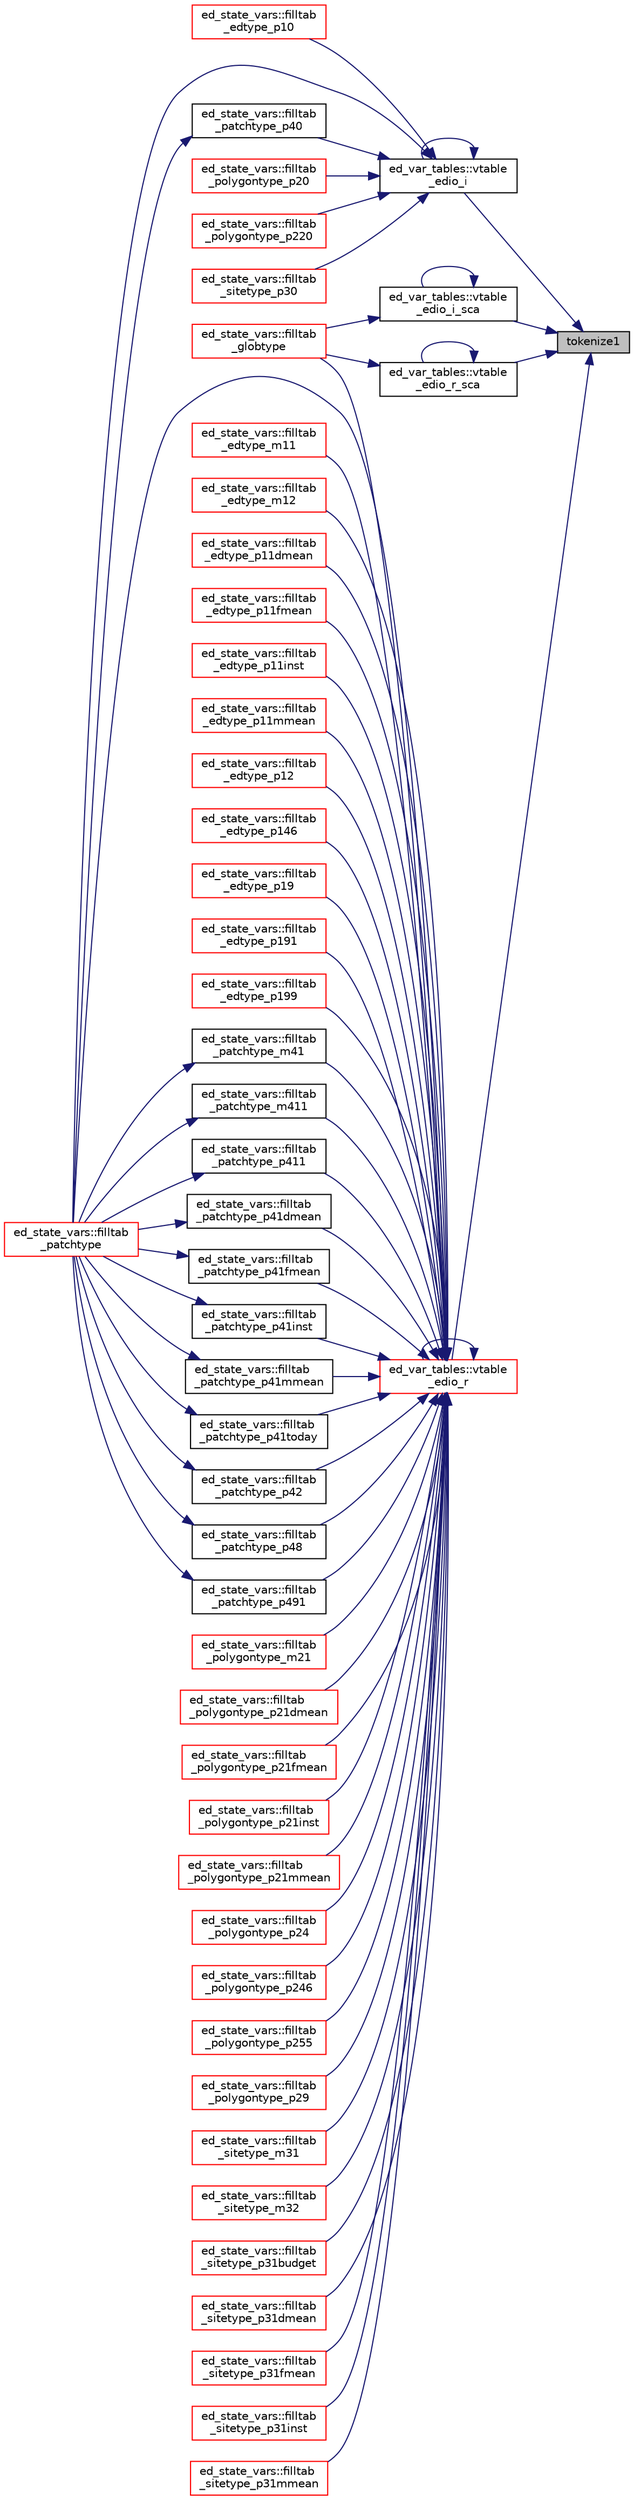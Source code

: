 digraph "tokenize1"
{
 // LATEX_PDF_SIZE
  edge [fontname="Helvetica",fontsize="10",labelfontname="Helvetica",labelfontsize="10"];
  node [fontname="Helvetica",fontsize="10",shape=record];
  rankdir="RL";
  Node1 [label="tokenize1",height=0.2,width=0.4,color="black", fillcolor="grey75", style="filled", fontcolor="black",tooltip=" "];
  Node1 -> Node2 [dir="back",color="midnightblue",fontsize="10",style="solid",fontname="Helvetica"];
  Node2 [label="ed_var_tables::vtable\l_edio_i",height=0.2,width=0.4,color="black", fillcolor="white", style="filled",URL="$namespaceed__var__tables.html#ab691217cef9253738e526499e054a9d1",tooltip=" "];
  Node2 -> Node3 [dir="back",color="midnightblue",fontsize="10",style="solid",fontname="Helvetica"];
  Node3 [label="ed_state_vars::filltab\l_edtype_p10",height=0.2,width=0.4,color="red", fillcolor="white", style="filled",URL="$namespaceed__state__vars.html#abb260c56b27f849e311a4ff12439a2d6",tooltip="This routine will fill the pointer table with the polygon-level variables (edtype) that have one dime..."];
  Node2 -> Node14 [dir="back",color="midnightblue",fontsize="10",style="solid",fontname="Helvetica"];
  Node14 [label="ed_state_vars::filltab\l_patchtype",height=0.2,width=0.4,color="red", fillcolor="white", style="filled",URL="$namespaceed__state__vars.html#ac37a860383b752e5263aa945c99824a9",tooltip="This sub-routine fills in the variable table for cohort-level variables."];
  Node2 -> Node15 [dir="back",color="midnightblue",fontsize="10",style="solid",fontname="Helvetica"];
  Node15 [label="ed_state_vars::filltab\l_patchtype_p40",height=0.2,width=0.4,color="black", fillcolor="white", style="filled",URL="$namespaceed__state__vars.html#a83c0921d462c47a37c8d6f97dbdb9d72",tooltip="This routine will fill the pointer table with the cohort-level variables (patchtype) that have one di..."];
  Node15 -> Node14 [dir="back",color="midnightblue",fontsize="10",style="solid",fontname="Helvetica"];
  Node2 -> Node16 [dir="back",color="midnightblue",fontsize="10",style="solid",fontname="Helvetica"];
  Node16 [label="ed_state_vars::filltab\l_polygontype_p20",height=0.2,width=0.4,color="red", fillcolor="white", style="filled",URL="$namespaceed__state__vars.html#a246e5298a265c587bd0f78db320e29c5",tooltip="This routine will fill the pointer table with the site-level variables (polygontype) that have one di..."];
  Node2 -> Node18 [dir="back",color="midnightblue",fontsize="10",style="solid",fontname="Helvetica"];
  Node18 [label="ed_state_vars::filltab\l_polygontype_p220",height=0.2,width=0.4,color="red", fillcolor="white", style="filled",URL="$namespaceed__state__vars.html#a7d921b75e21a0601c4dac488c4d1aa01",tooltip="This routine will fill the pointer table with the site-level variables (polygontype) that have two di..."];
  Node2 -> Node19 [dir="back",color="midnightblue",fontsize="10",style="solid",fontname="Helvetica"];
  Node19 [label="ed_state_vars::filltab\l_sitetype_p30",height=0.2,width=0.4,color="red", fillcolor="white", style="filled",URL="$namespaceed__state__vars.html#a556ff3dcf4b87ae8fe4e3319e1196d27",tooltip="This routine will fill the pointer table with the patch-level variables (sitetype) that have one dime..."];
  Node2 -> Node2 [dir="back",color="midnightblue",fontsize="10",style="solid",fontname="Helvetica"];
  Node1 -> Node21 [dir="back",color="midnightblue",fontsize="10",style="solid",fontname="Helvetica"];
  Node21 [label="ed_var_tables::vtable\l_edio_i_sca",height=0.2,width=0.4,color="black", fillcolor="white", style="filled",URL="$namespaceed__var__tables.html#a4a36c3fac62213e4eba4ffa37efbc3cc",tooltip=" "];
  Node21 -> Node22 [dir="back",color="midnightblue",fontsize="10",style="solid",fontname="Helvetica"];
  Node22 [label="ed_state_vars::filltab\l_globtype",height=0.2,width=0.4,color="red", fillcolor="white", style="filled",URL="$namespaceed__state__vars.html#ac479c3704655d44e4b6b87b703c488a1",tooltip=" "];
  Node21 -> Node21 [dir="back",color="midnightblue",fontsize="10",style="solid",fontname="Helvetica"];
  Node1 -> Node23 [dir="back",color="midnightblue",fontsize="10",style="solid",fontname="Helvetica"];
  Node23 [label="ed_var_tables::vtable\l_edio_r",height=0.2,width=0.4,color="red", fillcolor="white", style="filled",URL="$namespaceed__var__tables.html#af708758ab77f52cfcaf86b8e079d1ac6",tooltip=" "];
  Node23 -> Node24 [dir="back",color="midnightblue",fontsize="10",style="solid",fontname="Helvetica"];
  Node24 [label="ed_state_vars::filltab\l_edtype_m11",height=0.2,width=0.4,color="red", fillcolor="white", style="filled",URL="$namespaceed__state__vars.html#ab9eaf06f12f8739d511341e99dad51eb",tooltip="This routine will fill the pointer table with the polygon-level variables (edtype) that have two dime..."];
  Node23 -> Node25 [dir="back",color="midnightblue",fontsize="10",style="solid",fontname="Helvetica"];
  Node25 [label="ed_state_vars::filltab\l_edtype_m12",height=0.2,width=0.4,color="red", fillcolor="white", style="filled",URL="$namespaceed__state__vars.html#a4834dc1fa685230019880cc6c9cf4ed0",tooltip="This routine will fill the pointer table with the polygon-level variables (edtype) that have three di..."];
  Node23 -> Node26 [dir="back",color="midnightblue",fontsize="10",style="solid",fontname="Helvetica"];
  Node26 [label="ed_state_vars::filltab\l_edtype_p11dmean",height=0.2,width=0.4,color="red", fillcolor="white", style="filled",URL="$namespaceed__state__vars.html#a7ed69aec83eaa248927d38ddd7a67daa",tooltip="This routine will fill the pointer table with the polygon-level variables (edtype) that have one dime..."];
  Node23 -> Node27 [dir="back",color="midnightblue",fontsize="10",style="solid",fontname="Helvetica"];
  Node27 [label="ed_state_vars::filltab\l_edtype_p11fmean",height=0.2,width=0.4,color="red", fillcolor="white", style="filled",URL="$namespaceed__state__vars.html#a6d7159b5099487f658877739e29f3f40",tooltip="This routine will fill the pointer table with the polygon-level variables (edtype) that have one dime..."];
  Node23 -> Node28 [dir="back",color="midnightblue",fontsize="10",style="solid",fontname="Helvetica"];
  Node28 [label="ed_state_vars::filltab\l_edtype_p11inst",height=0.2,width=0.4,color="red", fillcolor="white", style="filled",URL="$namespaceed__state__vars.html#a256581db31438ac1eab6658d8eed7e6d",tooltip="This routine will fill the pointer table with the polygon-level variables (edtype) that have one dime..."];
  Node23 -> Node29 [dir="back",color="midnightblue",fontsize="10",style="solid",fontname="Helvetica"];
  Node29 [label="ed_state_vars::filltab\l_edtype_p11mmean",height=0.2,width=0.4,color="red", fillcolor="white", style="filled",URL="$namespaceed__state__vars.html#a714397c35a6eb326065670c98745d2ee",tooltip="This routine will fill the pointer table with the polygon-level variables (edtype) that have one dime..."];
  Node23 -> Node30 [dir="back",color="midnightblue",fontsize="10",style="solid",fontname="Helvetica"];
  Node30 [label="ed_state_vars::filltab\l_edtype_p12",height=0.2,width=0.4,color="red", fillcolor="white", style="filled",URL="$namespaceed__state__vars.html#a78f2d3db9b379cbde2178f6366ebdd06",tooltip="This routine will fill the pointer table with the polygon-level variables (edtype) that have two dime..."];
  Node23 -> Node31 [dir="back",color="midnightblue",fontsize="10",style="solid",fontname="Helvetica"];
  Node31 [label="ed_state_vars::filltab\l_edtype_p146",height=0.2,width=0.4,color="red", fillcolor="white", style="filled",URL="$namespaceed__state__vars.html#a973191c14021cf533e4643205c6623d8",tooltip="This routine will fill the pointer table with the polygon-level variables (edtype) that have three di..."];
  Node23 -> Node32 [dir="back",color="midnightblue",fontsize="10",style="solid",fontname="Helvetica"];
  Node32 [label="ed_state_vars::filltab\l_edtype_p19",height=0.2,width=0.4,color="red", fillcolor="white", style="filled",URL="$namespaceed__state__vars.html#a6265fcb655ce420fb53d9d9a70a676c7",tooltip="This routine will fill the pointer table with the polygon-level variables (edtype) that have two dime..."];
  Node23 -> Node33 [dir="back",color="midnightblue",fontsize="10",style="solid",fontname="Helvetica"];
  Node33 [label="ed_state_vars::filltab\l_edtype_p191",height=0.2,width=0.4,color="red", fillcolor="white", style="filled",URL="$namespaceed__state__vars.html#ac8c4001066687856580431bcfa5c49ff",tooltip="This routine will fill the pointer table with the polygon-level variables (edtype) that have two dime..."];
  Node23 -> Node34 [dir="back",color="midnightblue",fontsize="10",style="solid",fontname="Helvetica"];
  Node34 [label="ed_state_vars::filltab\l_edtype_p199",height=0.2,width=0.4,color="red", fillcolor="white", style="filled",URL="$namespaceed__state__vars.html#a241cb06b937cbad37050f035e6305788",tooltip="This routine will fill the pointer table with the polygon-level variables (edtype) that have three di..."];
  Node23 -> Node22 [dir="back",color="midnightblue",fontsize="10",style="solid",fontname="Helvetica"];
  Node23 -> Node14 [dir="back",color="midnightblue",fontsize="10",style="solid",fontname="Helvetica"];
  Node23 -> Node35 [dir="back",color="midnightblue",fontsize="10",style="solid",fontname="Helvetica"];
  Node35 [label="ed_state_vars::filltab\l_patchtype_m41",height=0.2,width=0.4,color="black", fillcolor="white", style="filled",URL="$namespaceed__state__vars.html#a326b7df2068b9faa5fc1ea535c86efe2",tooltip="This routine will fill the pointer table with the cohort-level variables (patchtype) that have two di..."];
  Node35 -> Node14 [dir="back",color="midnightblue",fontsize="10",style="solid",fontname="Helvetica"];
  Node23 -> Node36 [dir="back",color="midnightblue",fontsize="10",style="solid",fontname="Helvetica"];
  Node36 [label="ed_state_vars::filltab\l_patchtype_m411",height=0.2,width=0.4,color="black", fillcolor="white", style="filled",URL="$namespaceed__state__vars.html#ad37021d612198bd02a104790ed58446c",tooltip="This routine will fill the pointer table with the cohort-level variables (patchtype) that have three ..."];
  Node36 -> Node14 [dir="back",color="midnightblue",fontsize="10",style="solid",fontname="Helvetica"];
  Node23 -> Node37 [dir="back",color="midnightblue",fontsize="10",style="solid",fontname="Helvetica"];
  Node37 [label="ed_state_vars::filltab\l_patchtype_p411",height=0.2,width=0.4,color="black", fillcolor="white", style="filled",URL="$namespaceed__state__vars.html#afa3fe02474e668980d731221824ae0ab",tooltip="This routine will fill the pointer table with the cohort-level variables (patchtype) that have two di..."];
  Node37 -> Node14 [dir="back",color="midnightblue",fontsize="10",style="solid",fontname="Helvetica"];
  Node23 -> Node38 [dir="back",color="midnightblue",fontsize="10",style="solid",fontname="Helvetica"];
  Node38 [label="ed_state_vars::filltab\l_patchtype_p41dmean",height=0.2,width=0.4,color="black", fillcolor="white", style="filled",URL="$namespaceed__state__vars.html#a80a0217d902dbecc06271e51aebabd66",tooltip="This routine will fill the pointer table with the cohort-level variables (patchtype) that have one di..."];
  Node38 -> Node14 [dir="back",color="midnightblue",fontsize="10",style="solid",fontname="Helvetica"];
  Node23 -> Node39 [dir="back",color="midnightblue",fontsize="10",style="solid",fontname="Helvetica"];
  Node39 [label="ed_state_vars::filltab\l_patchtype_p41fmean",height=0.2,width=0.4,color="black", fillcolor="white", style="filled",URL="$namespaceed__state__vars.html#ab1a02c808c212a939e3a4f5cfae22bb1",tooltip="This routine will fill the pointer table with the cohort-level variables (patchtype) that have one di..."];
  Node39 -> Node14 [dir="back",color="midnightblue",fontsize="10",style="solid",fontname="Helvetica"];
  Node23 -> Node40 [dir="back",color="midnightblue",fontsize="10",style="solid",fontname="Helvetica"];
  Node40 [label="ed_state_vars::filltab\l_patchtype_p41inst",height=0.2,width=0.4,color="black", fillcolor="white", style="filled",URL="$namespaceed__state__vars.html#ae15afcbcec31f2654c618be42e1b978d",tooltip="This routine will fill the pointer table with the cohort-level variables (patchtype) that have one di..."];
  Node40 -> Node14 [dir="back",color="midnightblue",fontsize="10",style="solid",fontname="Helvetica"];
  Node23 -> Node41 [dir="back",color="midnightblue",fontsize="10",style="solid",fontname="Helvetica"];
  Node41 [label="ed_state_vars::filltab\l_patchtype_p41mmean",height=0.2,width=0.4,color="black", fillcolor="white", style="filled",URL="$namespaceed__state__vars.html#a292baeb41c4a8aa98c5cd2a67b3679a3",tooltip="This routine will fill the pointer table with the cohort-level variables (patchtype) that have one di..."];
  Node41 -> Node14 [dir="back",color="midnightblue",fontsize="10",style="solid",fontname="Helvetica"];
  Node23 -> Node42 [dir="back",color="midnightblue",fontsize="10",style="solid",fontname="Helvetica"];
  Node42 [label="ed_state_vars::filltab\l_patchtype_p41today",height=0.2,width=0.4,color="black", fillcolor="white", style="filled",URL="$namespaceed__state__vars.html#a045ab8a54e0630e26b2fbdf1754efacd",tooltip="This routine will fill the pointer table with the cohort-level variables (patchtype) that have one di..."];
  Node42 -> Node14 [dir="back",color="midnightblue",fontsize="10",style="solid",fontname="Helvetica"];
  Node23 -> Node43 [dir="back",color="midnightblue",fontsize="10",style="solid",fontname="Helvetica"];
  Node43 [label="ed_state_vars::filltab\l_patchtype_p42",height=0.2,width=0.4,color="black", fillcolor="white", style="filled",URL="$namespaceed__state__vars.html#aff6b5234ab2ac9af7010aebc192f0c88",tooltip="This routine will fill the pointer table with the cohort-level variables (patchtype) that have two di..."];
  Node43 -> Node14 [dir="back",color="midnightblue",fontsize="10",style="solid",fontname="Helvetica"];
  Node23 -> Node44 [dir="back",color="midnightblue",fontsize="10",style="solid",fontname="Helvetica"];
  Node44 [label="ed_state_vars::filltab\l_patchtype_p48",height=0.2,width=0.4,color="black", fillcolor="white", style="filled",URL="$namespaceed__state__vars.html#a5d63e58eeaff5d95d688b551f909aff4",tooltip="This routine will fill the pointer table with the cohort-level variables (patchtype) that have two di..."];
  Node44 -> Node14 [dir="back",color="midnightblue",fontsize="10",style="solid",fontname="Helvetica"];
  Node23 -> Node45 [dir="back",color="midnightblue",fontsize="10",style="solid",fontname="Helvetica"];
  Node45 [label="ed_state_vars::filltab\l_patchtype_p491",height=0.2,width=0.4,color="black", fillcolor="white", style="filled",URL="$namespaceed__state__vars.html#afe586106358ae73ee7436e42a0eab679",tooltip="This routine will fill the pointer table with the cohort-level variables (patchtype) that have two di..."];
  Node45 -> Node14 [dir="back",color="midnightblue",fontsize="10",style="solid",fontname="Helvetica"];
  Node23 -> Node46 [dir="back",color="midnightblue",fontsize="10",style="solid",fontname="Helvetica"];
  Node46 [label="ed_state_vars::filltab\l_polygontype_m21",height=0.2,width=0.4,color="red", fillcolor="white", style="filled",URL="$namespaceed__state__vars.html#ada572b0a43655456a132bf574b33ed7f",tooltip="This routine will fill the pointer table with the site-level variables (polygontype) that have two di..."];
  Node23 -> Node47 [dir="back",color="midnightblue",fontsize="10",style="solid",fontname="Helvetica"];
  Node47 [label="ed_state_vars::filltab\l_polygontype_p21dmean",height=0.2,width=0.4,color="red", fillcolor="white", style="filled",URL="$namespaceed__state__vars.html#a813592d2753b4e952803f077a7d9270b",tooltip="This routine will fill the pointer table with the site-level variables (polygontype) that have one di..."];
  Node23 -> Node48 [dir="back",color="midnightblue",fontsize="10",style="solid",fontname="Helvetica"];
  Node48 [label="ed_state_vars::filltab\l_polygontype_p21fmean",height=0.2,width=0.4,color="red", fillcolor="white", style="filled",URL="$namespaceed__state__vars.html#afa85ef8f0f340a3c70f4070afe429661",tooltip="This routine will fill the pointer table with the site-level variables (polygontype) that have one di..."];
  Node23 -> Node49 [dir="back",color="midnightblue",fontsize="10",style="solid",fontname="Helvetica"];
  Node49 [label="ed_state_vars::filltab\l_polygontype_p21inst",height=0.2,width=0.4,color="red", fillcolor="white", style="filled",URL="$namespaceed__state__vars.html#a05b5b3790eeabf7f1ebc386315be33ff",tooltip="This routine will fill the pointer table with the site-level variables (polygontype) that have one di..."];
  Node23 -> Node50 [dir="back",color="midnightblue",fontsize="10",style="solid",fontname="Helvetica"];
  Node50 [label="ed_state_vars::filltab\l_polygontype_p21mmean",height=0.2,width=0.4,color="red", fillcolor="white", style="filled",URL="$namespaceed__state__vars.html#ac62932511eae57da5b7d3fedd818ccb6",tooltip="This routine will fill the pointer table with the site-level variables (polygontype) that have one di..."];
  Node23 -> Node51 [dir="back",color="midnightblue",fontsize="10",style="solid",fontname="Helvetica"];
  Node51 [label="ed_state_vars::filltab\l_polygontype_p24",height=0.2,width=0.4,color="red", fillcolor="white", style="filled",URL="$namespaceed__state__vars.html#afabb5f55cd27b2d47fc19be14314ee61",tooltip="This routine will fill the pointer table with the site-level variables (polygontype) that have two di..."];
  Node23 -> Node52 [dir="back",color="midnightblue",fontsize="10",style="solid",fontname="Helvetica"];
  Node52 [label="ed_state_vars::filltab\l_polygontype_p246",height=0.2,width=0.4,color="red", fillcolor="white", style="filled",URL="$namespaceed__state__vars.html#a767e7b3c2632bb5bae2c57b3d5671780",tooltip="This routine will fill the pointer table with the site-level variables (polygontype) that have three ..."];
  Node23 -> Node53 [dir="back",color="midnightblue",fontsize="10",style="solid",fontname="Helvetica"];
  Node53 [label="ed_state_vars::filltab\l_polygontype_p255",height=0.2,width=0.4,color="red", fillcolor="white", style="filled",URL="$namespaceed__state__vars.html#af1a7d7f50a0d28613072bb4a1832c3e3",tooltip="This routine will fill the pointer table with the site-level variables (polygontype) that have three ..."];
  Node23 -> Node54 [dir="back",color="midnightblue",fontsize="10",style="solid",fontname="Helvetica"];
  Node54 [label="ed_state_vars::filltab\l_polygontype_p29",height=0.2,width=0.4,color="red", fillcolor="white", style="filled",URL="$namespaceed__state__vars.html#a63083121712f3f902667c53218987e46",tooltip="This routine will fill the pointer table with the site-level variables (polygontype) that have two di..."];
  Node23 -> Node55 [dir="back",color="midnightblue",fontsize="10",style="solid",fontname="Helvetica"];
  Node55 [label="ed_state_vars::filltab\l_sitetype_m31",height=0.2,width=0.4,color="red", fillcolor="white", style="filled",URL="$namespaceed__state__vars.html#aeda801ceb00e5700d0dc3175a0937d16",tooltip="This routine will fill the pointer table with the patch-level variables (sitetype) that have two dime..."];
  Node23 -> Node56 [dir="back",color="midnightblue",fontsize="10",style="solid",fontname="Helvetica"];
  Node56 [label="ed_state_vars::filltab\l_sitetype_m32",height=0.2,width=0.4,color="red", fillcolor="white", style="filled",URL="$namespaceed__state__vars.html#a6f5ed492902141d24d2bd008dd7b68c1",tooltip="This routine will fill the pointer table with the patch-level variables (sitetype) that have three di..."];
  Node23 -> Node57 [dir="back",color="midnightblue",fontsize="10",style="solid",fontname="Helvetica"];
  Node57 [label="ed_state_vars::filltab\l_sitetype_p31budget",height=0.2,width=0.4,color="red", fillcolor="white", style="filled",URL="$namespaceed__state__vars.html#a2f41d321145c1fc85e33055ee0d4a78c",tooltip="This routine will fill the pointer table with the patch-level variables (sitetype) that have one dime..."];
  Node23 -> Node58 [dir="back",color="midnightblue",fontsize="10",style="solid",fontname="Helvetica"];
  Node58 [label="ed_state_vars::filltab\l_sitetype_p31dmean",height=0.2,width=0.4,color="red", fillcolor="white", style="filled",URL="$namespaceed__state__vars.html#ab7a9ec8185269ed2dda4bf9538a21416",tooltip="This routine will fill the pointer table with the patch-level variables (sitetype) that have one dime..."];
  Node23 -> Node59 [dir="back",color="midnightblue",fontsize="10",style="solid",fontname="Helvetica"];
  Node59 [label="ed_state_vars::filltab\l_sitetype_p31fmean",height=0.2,width=0.4,color="red", fillcolor="white", style="filled",URL="$namespaceed__state__vars.html#a195c33fe08578b92692e488eb565861d",tooltip="This routine will fill the pointer table with the patch-level variables (sitetype) that have one dime..."];
  Node23 -> Node60 [dir="back",color="midnightblue",fontsize="10",style="solid",fontname="Helvetica"];
  Node60 [label="ed_state_vars::filltab\l_sitetype_p31inst",height=0.2,width=0.4,color="red", fillcolor="white", style="filled",URL="$namespaceed__state__vars.html#a8bc8b68929a7a916f6b7935bb29a633a",tooltip="This routine will fill the pointer table with the patch-level variables (sitetype) that have one dime..."];
  Node23 -> Node61 [dir="back",color="midnightblue",fontsize="10",style="solid",fontname="Helvetica"];
  Node61 [label="ed_state_vars::filltab\l_sitetype_p31mmean",height=0.2,width=0.4,color="red", fillcolor="white", style="filled",URL="$namespaceed__state__vars.html#a89840a7049b8ec0e90010deda231bcdc",tooltip="This routine will fill the pointer table with the patch-level variables (sitetype) that have one dime..."];
  Node23 -> Node23 [dir="back",color="midnightblue",fontsize="10",style="solid",fontname="Helvetica"];
  Node1 -> Node67 [dir="back",color="midnightblue",fontsize="10",style="solid",fontname="Helvetica"];
  Node67 [label="ed_var_tables::vtable\l_edio_r_sca",height=0.2,width=0.4,color="black", fillcolor="white", style="filled",URL="$namespaceed__var__tables.html#ab31d558ee32110b06b2fc41dd2e2070b",tooltip=" "];
  Node67 -> Node22 [dir="back",color="midnightblue",fontsize="10",style="solid",fontname="Helvetica"];
  Node67 -> Node67 [dir="back",color="midnightblue",fontsize="10",style="solid",fontname="Helvetica"];
}
